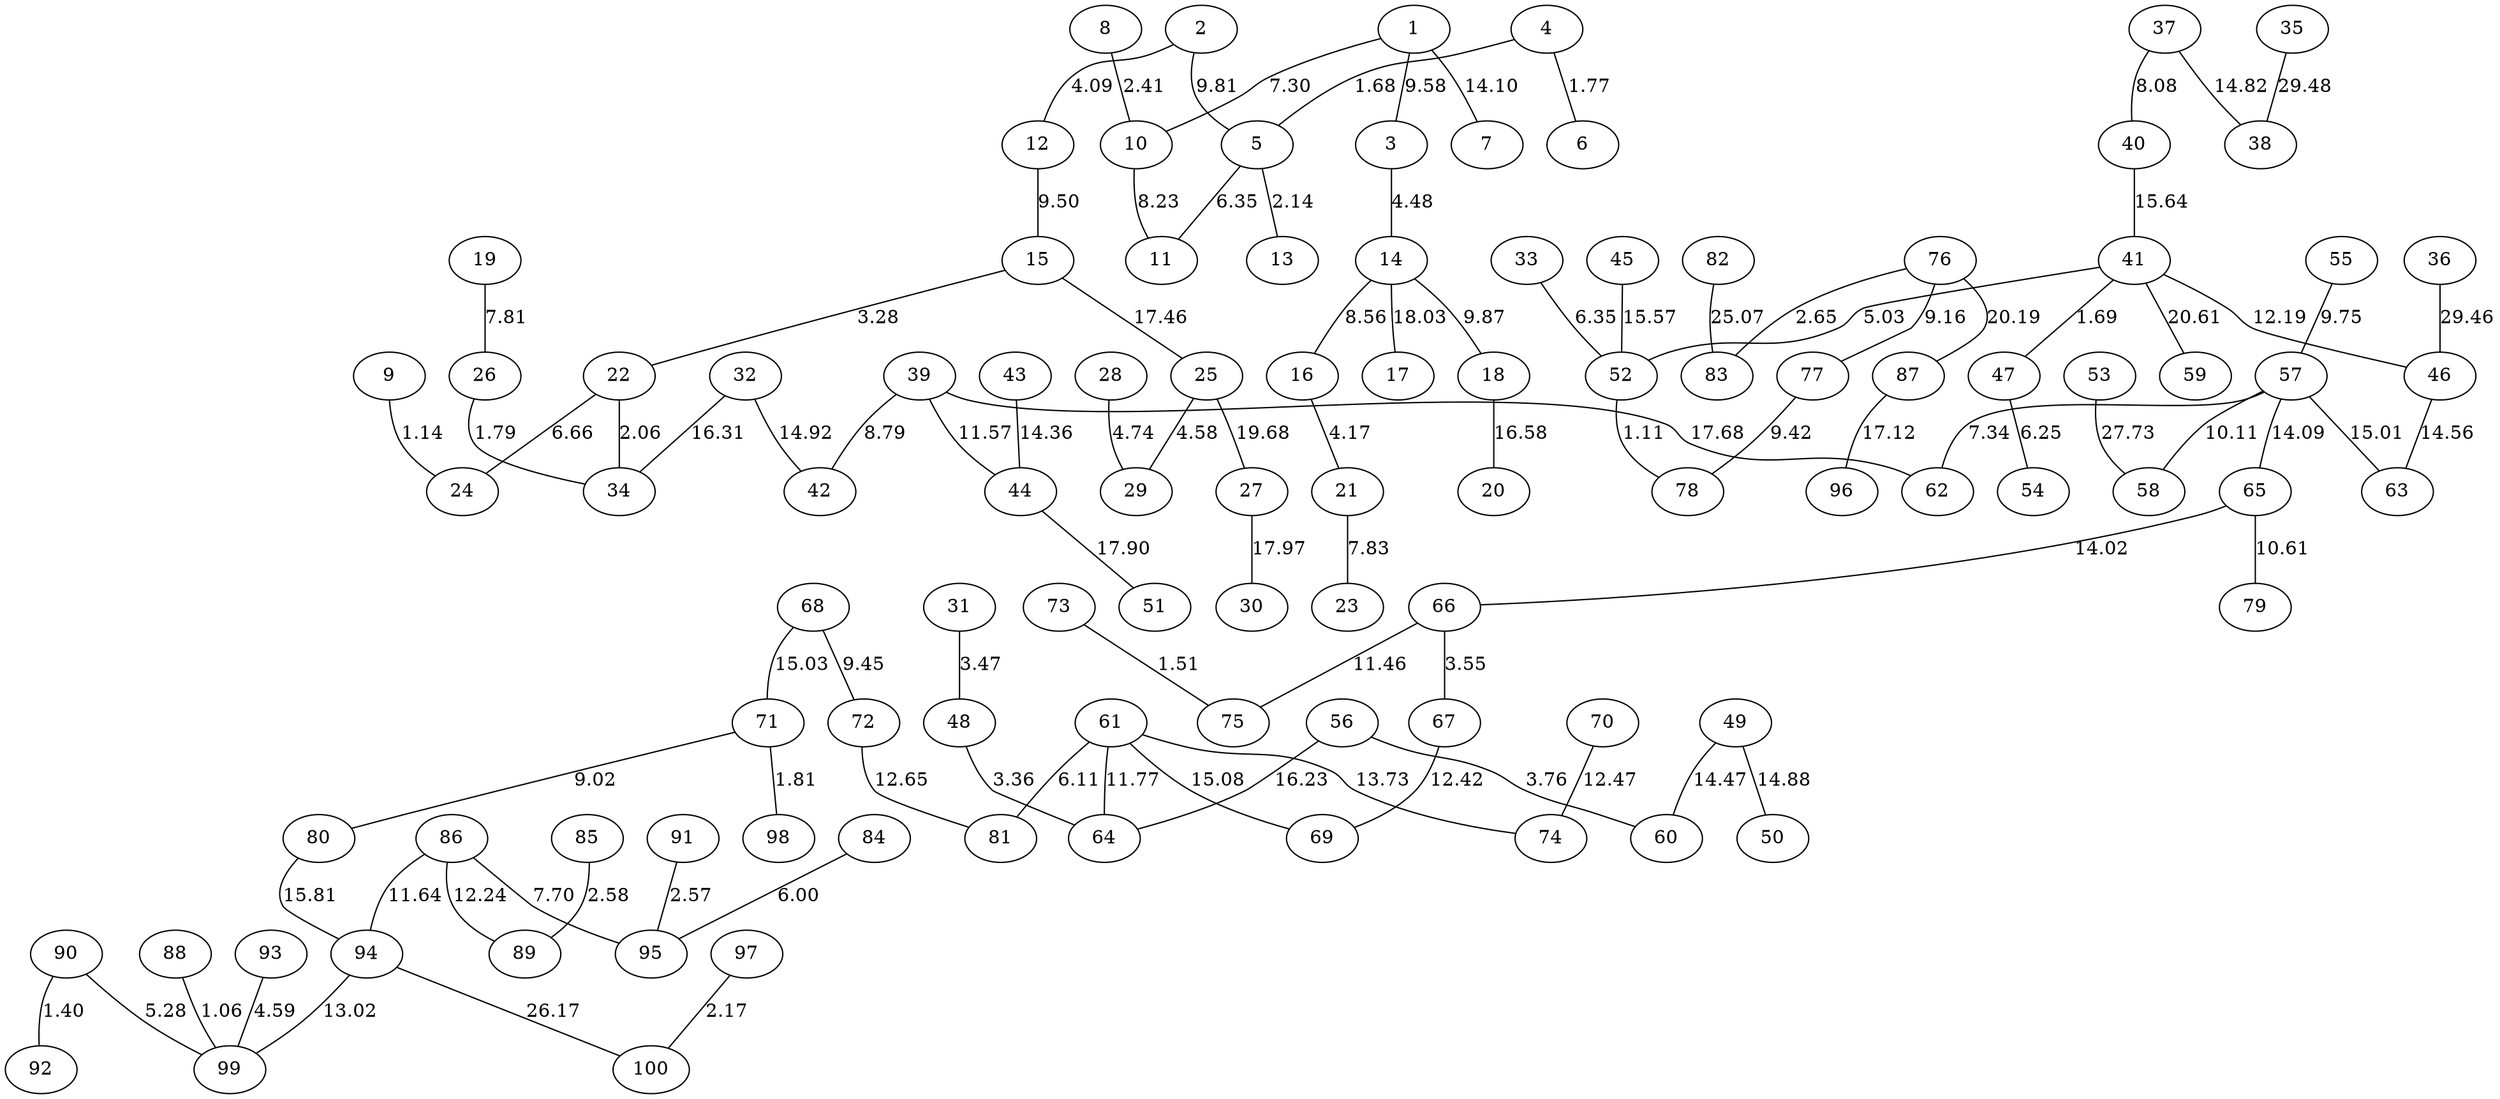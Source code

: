 graph {
88--99[label=1.06]
52--78[label=1.11]
9--24[label=1.14]
90--92[label=1.40]
73--75[label=1.51]
4--5[label=1.68]
41--47[label=1.69]
4--6[label=1.77]
26--34[label=1.79]
71--98[label=1.81]
22--34[label=2.06]
5--13[label=2.14]
97--100[label=2.17]
8--10[label=2.41]
91--95[label=2.57]
85--89[label=2.58]
76--83[label=2.65]
15--22[label=3.28]
48--64[label=3.36]
31--48[label=3.47]
66--67[label=3.55]
56--60[label=3.76]
2--12[label=4.09]
16--21[label=4.17]
3--14[label=4.48]
25--29[label=4.58]
93--99[label=4.59]
28--29[label=4.74]
41--52[label=5.03]
90--99[label=5.28]
84--95[label=6.00]
61--81[label=6.11]
47--54[label=6.25]
5--11[label=6.35]
33--52[label=6.35]
22--24[label=6.66]
1--10[label=7.30]
57--62[label=7.34]
86--95[label=7.70]
19--26[label=7.81]
21--23[label=7.83]
37--40[label=8.08]
10--11[label=8.23]
14--16[label=8.56]
39--42[label=8.79]
71--80[label=9.02]
76--77[label=9.16]
77--78[label=9.42]
68--72[label=9.45]
12--15[label=9.50]
1--3[label=9.58]
55--57[label=9.75]
2--5[label=9.81]
14--18[label=9.87]
57--58[label=10.11]
65--79[label=10.61]
66--75[label=11.46]
39--44[label=11.57]
86--94[label=11.64]
61--64[label=11.77]
41--46[label=12.19]
86--89[label=12.24]
67--69[label=12.42]
70--74[label=12.47]
72--81[label=12.65]
94--99[label=13.02]
61--74[label=13.73]
65--66[label=14.02]
57--65[label=14.09]
1--7[label=14.10]
43--44[label=14.36]
49--60[label=14.47]
46--63[label=14.56]
37--38[label=14.82]
49--50[label=14.88]
32--42[label=14.92]
57--63[label=15.01]
68--71[label=15.03]
61--69[label=15.08]
45--52[label=15.57]
40--41[label=15.64]
80--94[label=15.81]
56--64[label=16.23]
32--34[label=16.31]
18--20[label=16.58]
87--96[label=17.12]
15--25[label=17.46]
39--62[label=17.68]
44--51[label=17.90]
27--30[label=17.97]
14--17[label=18.03]
25--27[label=19.68]
76--87[label=20.19]
41--59[label=20.61]
82--83[label=25.07]
94--100[label=26.17]
53--58[label=27.73]
36--46[label=29.46]
35--38[label=29.48]
}
